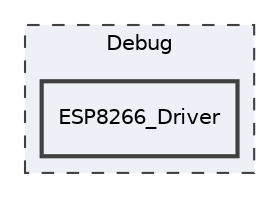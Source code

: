 digraph "Debug/ESP8266_Driver"
{
 // LATEX_PDF_SIZE
  edge [fontname="Helvetica",fontsize="10",labelfontname="Helvetica",labelfontsize="10"];
  node [fontname="Helvetica",fontsize="10",shape=record];
  compound=true
  subgraph clusterdir_faa8bedbcbaa373d57b77d9219afda20 {
    graph [ bgcolor="#edf0f7", pencolor="grey25", style="filled,dashed,", label="Debug", fontname="Helvetica", fontsize="10", URL="dir_faa8bedbcbaa373d57b77d9219afda20.html"]
  dir_e25f5fa719a5a98836bfcfd765f35eaf [shape=box, label="ESP8266_Driver", style="filled,bold,", fillcolor="#edf0f7", color="grey25", URL="dir_e25f5fa719a5a98836bfcfd765f35eaf.html"];
  }
}
